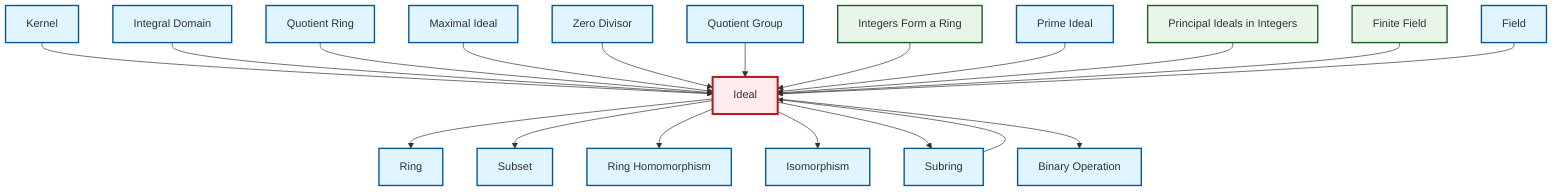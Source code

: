 graph TD
    classDef definition fill:#e1f5fe,stroke:#01579b,stroke-width:2px
    classDef theorem fill:#f3e5f5,stroke:#4a148c,stroke-width:2px
    classDef axiom fill:#fff3e0,stroke:#e65100,stroke-width:2px
    classDef example fill:#e8f5e9,stroke:#1b5e20,stroke-width:2px
    classDef current fill:#ffebee,stroke:#b71c1c,stroke-width:3px
    def-quotient-group["Quotient Group"]:::definition
    def-isomorphism["Isomorphism"]:::definition
    def-maximal-ideal["Maximal Ideal"]:::definition
    ex-integers-ring["Integers Form a Ring"]:::example
    ex-finite-field["Finite Field"]:::example
    ex-principal-ideal["Principal Ideals in Integers"]:::example
    def-zero-divisor["Zero Divisor"]:::definition
    def-integral-domain["Integral Domain"]:::definition
    def-ring["Ring"]:::definition
    def-ideal["Ideal"]:::definition
    def-ring-homomorphism["Ring Homomorphism"]:::definition
    def-subset["Subset"]:::definition
    def-kernel["Kernel"]:::definition
    def-prime-ideal["Prime Ideal"]:::definition
    def-field["Field"]:::definition
    def-binary-operation["Binary Operation"]:::definition
    def-subring["Subring"]:::definition
    def-quotient-ring["Quotient Ring"]:::definition
    def-subring --> def-ideal
    def-kernel --> def-ideal
    def-ideal --> def-ring
    def-ideal --> def-subset
    def-ideal --> def-ring-homomorphism
    def-integral-domain --> def-ideal
    def-quotient-ring --> def-ideal
    def-ideal --> def-isomorphism
    def-maximal-ideal --> def-ideal
    def-zero-divisor --> def-ideal
    def-quotient-group --> def-ideal
    ex-integers-ring --> def-ideal
    def-prime-ideal --> def-ideal
    ex-principal-ideal --> def-ideal
    ex-finite-field --> def-ideal
    def-field --> def-ideal
    def-ideal --> def-subring
    def-ideal --> def-binary-operation
    class def-ideal current